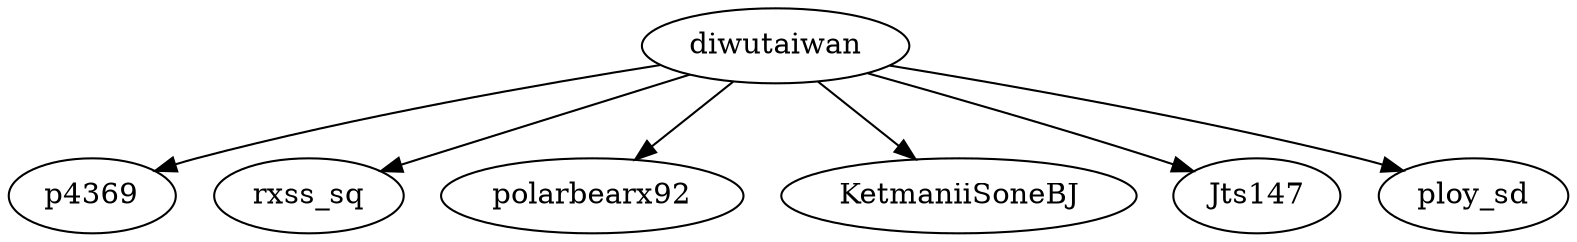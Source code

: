 strict digraph {
"diwutaiwan" -> "p4369"
"diwutaiwan" -> "rxss_sq"
"diwutaiwan" -> "polarbearx92"
"diwutaiwan" -> "KetmaniiSoneBJ"
"diwutaiwan" -> "Jts147"
"diwutaiwan" -> "ploy_sd"
}